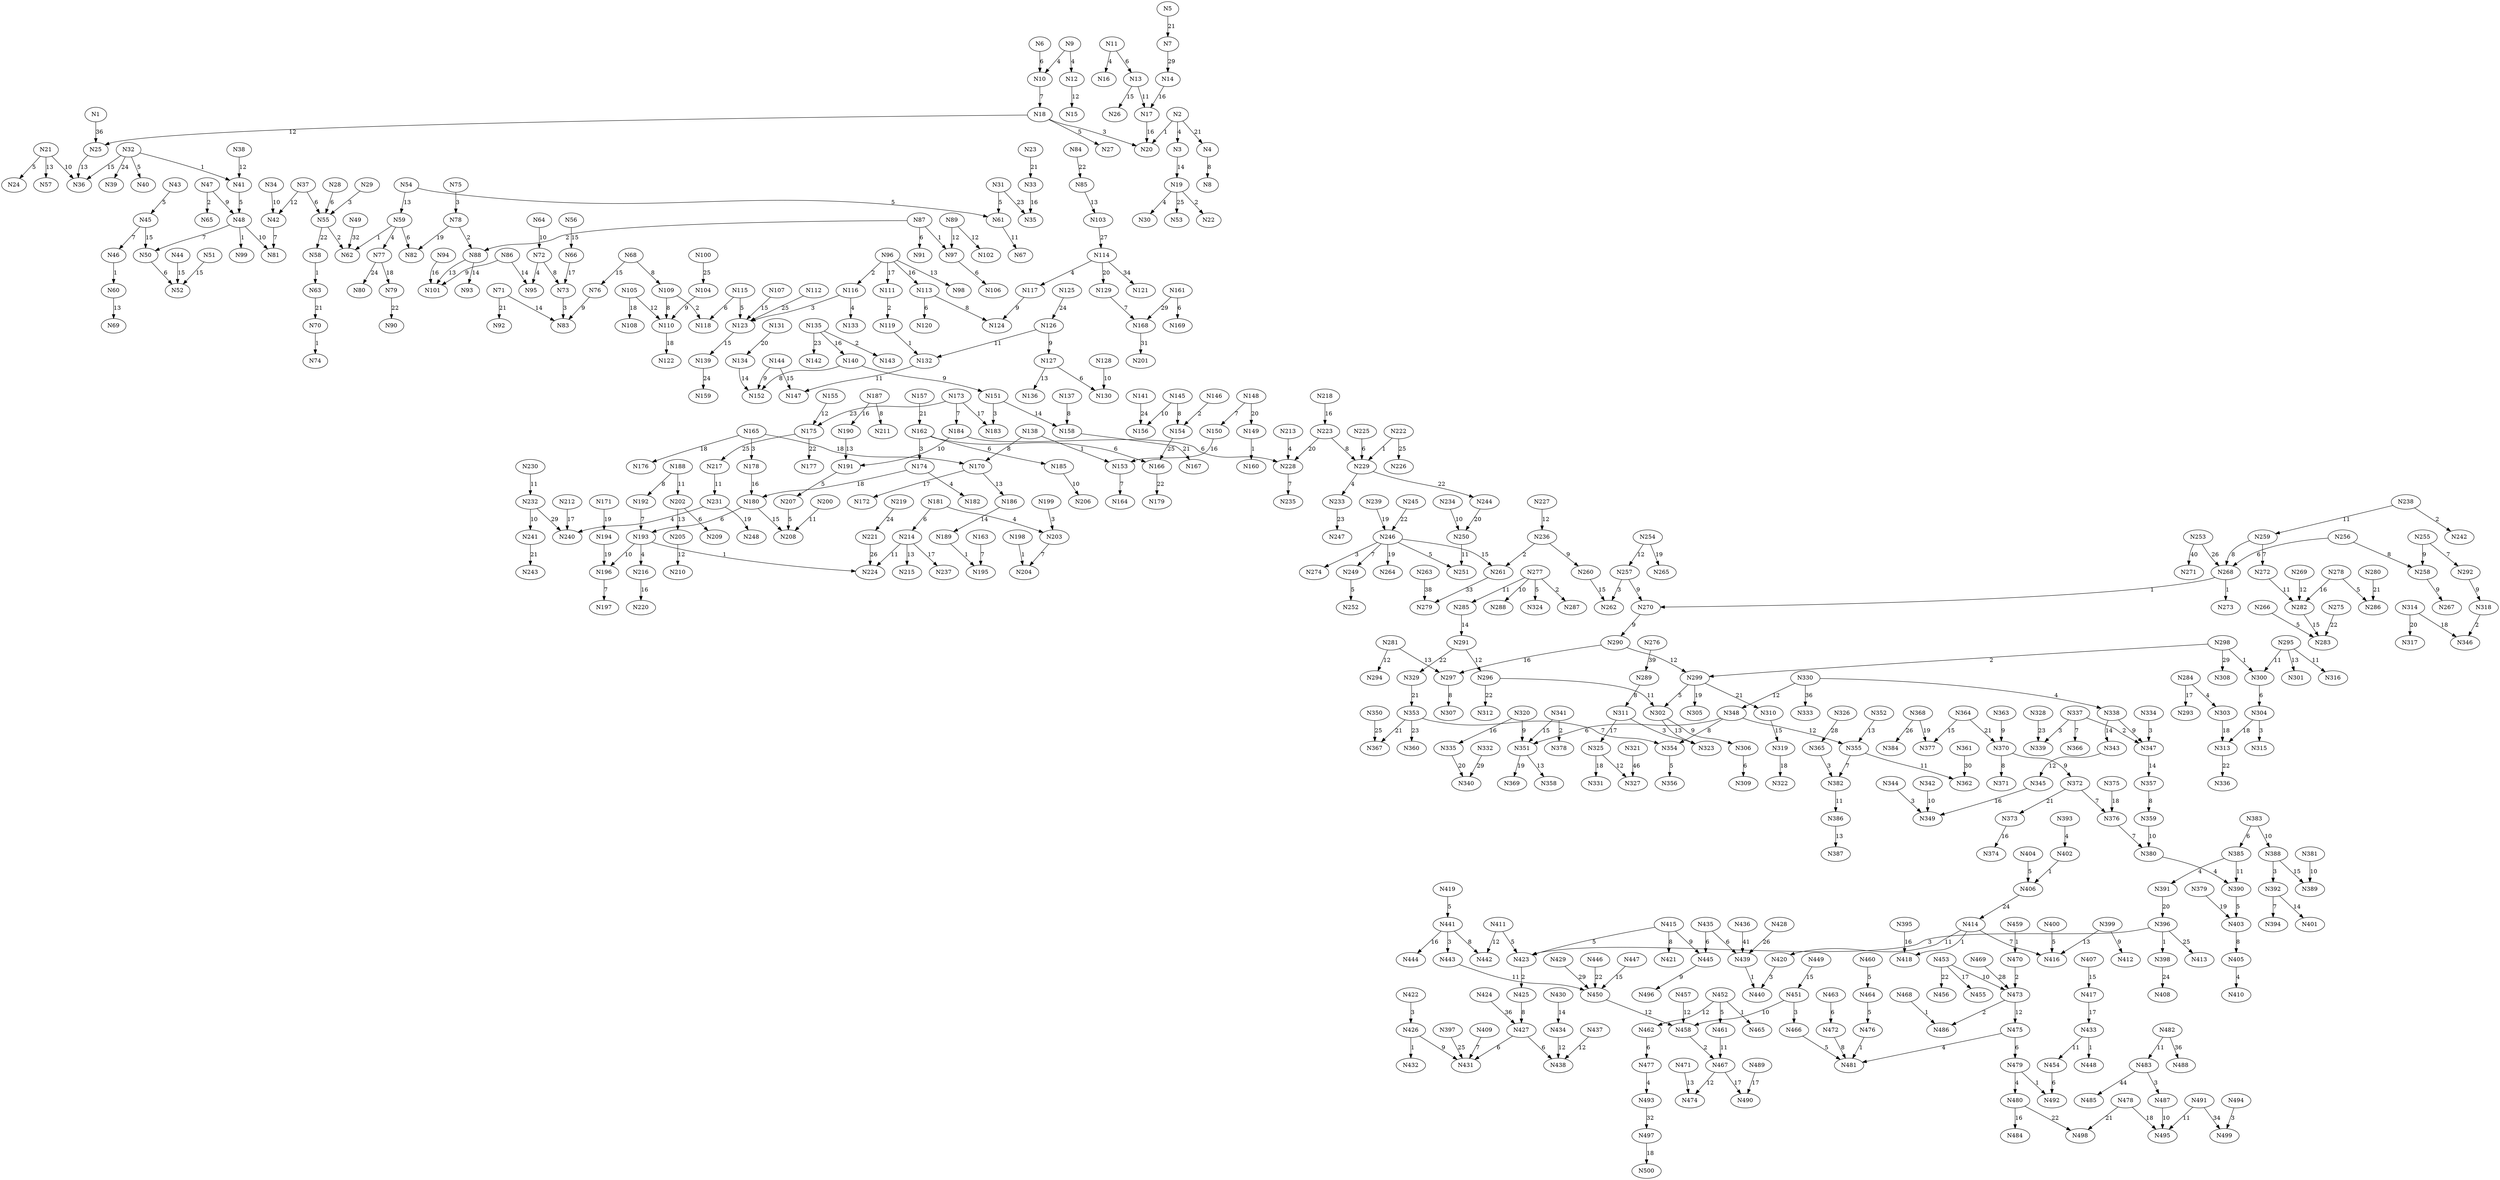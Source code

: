 digraph Grafo {
    1[label="N1"];
    2[label="N2"];
    3[label="N3"];
    4[label="N4"];
    5[label="N5"];
    6[label="N6"];
    7[label="N7"];
    8[label="N8"];
    9[label="N9"];
    10[label="N10"];
    11[label="N11"];
    12[label="N12"];
    13[label="N13"];
    14[label="N14"];
    15[label="N15"];
    16[label="N16"];
    17[label="N17"];
    18[label="N18"];
    19[label="N19"];
    20[label="N20"];
    21[label="N21"];
    22[label="N22"];
    23[label="N23"];
    24[label="N24"];
    25[label="N25"];
    26[label="N26"];
    27[label="N27"];
    28[label="N28"];
    29[label="N29"];
    30[label="N30"];
    31[label="N31"];
    32[label="N32"];
    33[label="N33"];
    34[label="N34"];
    35[label="N35"];
    36[label="N36"];
    37[label="N37"];
    38[label="N38"];
    39[label="N39"];
    40[label="N40"];
    41[label="N41"];
    42[label="N42"];
    43[label="N43"];
    44[label="N44"];
    45[label="N45"];
    46[label="N46"];
    47[label="N47"];
    48[label="N48"];
    49[label="N49"];
    50[label="N50"];
    51[label="N51"];
    52[label="N52"];
    53[label="N53"];
    54[label="N54"];
    55[label="N55"];
    56[label="N56"];
    57[label="N57"];
    58[label="N58"];
    59[label="N59"];
    60[label="N60"];
    61[label="N61"];
    62[label="N62"];
    63[label="N63"];
    64[label="N64"];
    65[label="N65"];
    66[label="N66"];
    67[label="N67"];
    68[label="N68"];
    69[label="N69"];
    70[label="N70"];
    71[label="N71"];
    72[label="N72"];
    73[label="N73"];
    74[label="N74"];
    75[label="N75"];
    76[label="N76"];
    77[label="N77"];
    78[label="N78"];
    79[label="N79"];
    80[label="N80"];
    81[label="N81"];
    82[label="N82"];
    83[label="N83"];
    84[label="N84"];
    85[label="N85"];
    86[label="N86"];
    87[label="N87"];
    88[label="N88"];
    89[label="N89"];
    90[label="N90"];
    91[label="N91"];
    92[label="N92"];
    93[label="N93"];
    94[label="N94"];
    95[label="N95"];
    96[label="N96"];
    97[label="N97"];
    98[label="N98"];
    99[label="N99"];
    100[label="N100"];
    101[label="N101"];
    102[label="N102"];
    103[label="N103"];
    104[label="N104"];
    105[label="N105"];
    106[label="N106"];
    107[label="N107"];
    108[label="N108"];
    109[label="N109"];
    110[label="N110"];
    111[label="N111"];
    112[label="N112"];
    113[label="N113"];
    114[label="N114"];
    115[label="N115"];
    116[label="N116"];
    117[label="N117"];
    118[label="N118"];
    119[label="N119"];
    120[label="N120"];
    121[label="N121"];
    122[label="N122"];
    123[label="N123"];
    124[label="N124"];
    125[label="N125"];
    126[label="N126"];
    127[label="N127"];
    128[label="N128"];
    129[label="N129"];
    130[label="N130"];
    131[label="N131"];
    132[label="N132"];
    133[label="N133"];
    134[label="N134"];
    135[label="N135"];
    136[label="N136"];
    137[label="N137"];
    138[label="N138"];
    139[label="N139"];
    140[label="N140"];
    141[label="N141"];
    142[label="N142"];
    143[label="N143"];
    144[label="N144"];
    145[label="N145"];
    146[label="N146"];
    147[label="N147"];
    148[label="N148"];
    149[label="N149"];
    150[label="N150"];
    151[label="N151"];
    152[label="N152"];
    153[label="N153"];
    154[label="N154"];
    155[label="N155"];
    156[label="N156"];
    157[label="N157"];
    158[label="N158"];
    159[label="N159"];
    160[label="N160"];
    161[label="N161"];
    162[label="N162"];
    163[label="N163"];
    164[label="N164"];
    165[label="N165"];
    166[label="N166"];
    167[label="N167"];
    168[label="N168"];
    169[label="N169"];
    170[label="N170"];
    171[label="N171"];
    172[label="N172"];
    173[label="N173"];
    174[label="N174"];
    175[label="N175"];
    176[label="N176"];
    177[label="N177"];
    178[label="N178"];
    179[label="N179"];
    180[label="N180"];
    181[label="N181"];
    182[label="N182"];
    183[label="N183"];
    184[label="N184"];
    185[label="N185"];
    186[label="N186"];
    187[label="N187"];
    188[label="N188"];
    189[label="N189"];
    190[label="N190"];
    191[label="N191"];
    192[label="N192"];
    193[label="N193"];
    194[label="N194"];
    195[label="N195"];
    196[label="N196"];
    197[label="N197"];
    198[label="N198"];
    199[label="N199"];
    200[label="N200"];
    201[label="N201"];
    202[label="N202"];
    203[label="N203"];
    204[label="N204"];
    205[label="N205"];
    206[label="N206"];
    207[label="N207"];
    208[label="N208"];
    209[label="N209"];
    210[label="N210"];
    211[label="N211"];
    212[label="N212"];
    213[label="N213"];
    214[label="N214"];
    215[label="N215"];
    216[label="N216"];
    217[label="N217"];
    218[label="N218"];
    219[label="N219"];
    220[label="N220"];
    221[label="N221"];
    222[label="N222"];
    223[label="N223"];
    224[label="N224"];
    225[label="N225"];
    226[label="N226"];
    227[label="N227"];
    228[label="N228"];
    229[label="N229"];
    230[label="N230"];
    231[label="N231"];
    232[label="N232"];
    233[label="N233"];
    234[label="N234"];
    235[label="N235"];
    236[label="N236"];
    237[label="N237"];
    238[label="N238"];
    239[label="N239"];
    240[label="N240"];
    241[label="N241"];
    242[label="N242"];
    243[label="N243"];
    244[label="N244"];
    245[label="N245"];
    246[label="N246"];
    247[label="N247"];
    248[label="N248"];
    249[label="N249"];
    250[label="N250"];
    251[label="N251"];
    252[label="N252"];
    253[label="N253"];
    254[label="N254"];
    255[label="N255"];
    256[label="N256"];
    257[label="N257"];
    258[label="N258"];
    259[label="N259"];
    260[label="N260"];
    261[label="N261"];
    262[label="N262"];
    263[label="N263"];
    264[label="N264"];
    265[label="N265"];
    266[label="N266"];
    267[label="N267"];
    268[label="N268"];
    269[label="N269"];
    270[label="N270"];
    271[label="N271"];
    272[label="N272"];
    273[label="N273"];
    274[label="N274"];
    275[label="N275"];
    276[label="N276"];
    277[label="N277"];
    278[label="N278"];
    279[label="N279"];
    280[label="N280"];
    281[label="N281"];
    282[label="N282"];
    283[label="N283"];
    284[label="N284"];
    285[label="N285"];
    286[label="N286"];
    287[label="N287"];
    288[label="N288"];
    289[label="N289"];
    290[label="N290"];
    291[label="N291"];
    292[label="N292"];
    293[label="N293"];
    294[label="N294"];
    295[label="N295"];
    296[label="N296"];
    297[label="N297"];
    298[label="N298"];
    299[label="N299"];
    300[label="N300"];
    301[label="N301"];
    302[label="N302"];
    303[label="N303"];
    304[label="N304"];
    305[label="N305"];
    306[label="N306"];
    307[label="N307"];
    308[label="N308"];
    309[label="N309"];
    310[label="N310"];
    311[label="N311"];
    312[label="N312"];
    313[label="N313"];
    314[label="N314"];
    315[label="N315"];
    316[label="N316"];
    317[label="N317"];
    318[label="N318"];
    319[label="N319"];
    320[label="N320"];
    321[label="N321"];
    322[label="N322"];
    323[label="N323"];
    324[label="N324"];
    325[label="N325"];
    326[label="N326"];
    327[label="N327"];
    328[label="N328"];
    329[label="N329"];
    330[label="N330"];
    331[label="N331"];
    332[label="N332"];
    333[label="N333"];
    334[label="N334"];
    335[label="N335"];
    336[label="N336"];
    337[label="N337"];
    338[label="N338"];
    339[label="N339"];
    340[label="N340"];
    341[label="N341"];
    342[label="N342"];
    343[label="N343"];
    344[label="N344"];
    345[label="N345"];
    346[label="N346"];
    347[label="N347"];
    348[label="N348"];
    349[label="N349"];
    350[label="N350"];
    351[label="N351"];
    352[label="N352"];
    353[label="N353"];
    354[label="N354"];
    355[label="N355"];
    356[label="N356"];
    357[label="N357"];
    358[label="N358"];
    359[label="N359"];
    360[label="N360"];
    361[label="N361"];
    362[label="N362"];
    363[label="N363"];
    364[label="N364"];
    365[label="N365"];
    366[label="N366"];
    367[label="N367"];
    368[label="N368"];
    369[label="N369"];
    370[label="N370"];
    371[label="N371"];
    372[label="N372"];
    373[label="N373"];
    374[label="N374"];
    375[label="N375"];
    376[label="N376"];
    377[label="N377"];
    378[label="N378"];
    379[label="N379"];
    380[label="N380"];
    381[label="N381"];
    382[label="N382"];
    383[label="N383"];
    384[label="N384"];
    385[label="N385"];
    386[label="N386"];
    387[label="N387"];
    388[label="N388"];
    389[label="N389"];
    390[label="N390"];
    391[label="N391"];
    392[label="N392"];
    393[label="N393"];
    394[label="N394"];
    395[label="N395"];
    396[label="N396"];
    397[label="N397"];
    398[label="N398"];
    399[label="N399"];
    400[label="N400"];
    401[label="N401"];
    402[label="N402"];
    403[label="N403"];
    404[label="N404"];
    405[label="N405"];
    406[label="N406"];
    407[label="N407"];
    408[label="N408"];
    409[label="N409"];
    410[label="N410"];
    411[label="N411"];
    412[label="N412"];
    413[label="N413"];
    414[label="N414"];
    415[label="N415"];
    416[label="N416"];
    417[label="N417"];
    418[label="N418"];
    419[label="N419"];
    420[label="N420"];
    421[label="N421"];
    422[label="N422"];
    423[label="N423"];
    424[label="N424"];
    425[label="N425"];
    426[label="N426"];
    427[label="N427"];
    428[label="N428"];
    429[label="N429"];
    430[label="N430"];
    431[label="N431"];
    432[label="N432"];
    433[label="N433"];
    434[label="N434"];
    435[label="N435"];
    436[label="N436"];
    437[label="N437"];
    438[label="N438"];
    439[label="N439"];
    440[label="N440"];
    441[label="N441"];
    442[label="N442"];
    443[label="N443"];
    444[label="N444"];
    445[label="N445"];
    446[label="N446"];
    447[label="N447"];
    448[label="N448"];
    449[label="N449"];
    450[label="N450"];
    451[label="N451"];
    452[label="N452"];
    453[label="N453"];
    454[label="N454"];
    455[label="N455"];
    456[label="N456"];
    457[label="N457"];
    458[label="N458"];
    459[label="N459"];
    460[label="N460"];
    461[label="N461"];
    462[label="N462"];
    463[label="N463"];
    464[label="N464"];
    465[label="N465"];
    466[label="N466"];
    467[label="N467"];
    468[label="N468"];
    469[label="N469"];
    470[label="N470"];
    471[label="N471"];
    472[label="N472"];
    473[label="N473"];
    474[label="N474"];
    475[label="N475"];
    476[label="N476"];
    477[label="N477"];
    478[label="N478"];
    479[label="N479"];
    480[label="N480"];
    481[label="N481"];
    482[label="N482"];
    483[label="N483"];
    484[label="N484"];
    485[label="N485"];
    486[label="N486"];
    487[label="N487"];
    488[label="N488"];
    489[label="N489"];
    490[label="N490"];
    491[label="N491"];
    492[label="N492"];
    493[label="N493"];
    494[label="N494"];
    495[label="N495"];
    496[label="N496"];
    497[label="N497"];
    498[label="N498"];
    499[label="N499"];
    500[label="N500"];
    1 -> 25[label="36"];
    18 -> 25[label="12"];
    18 -> 20[label="3"];
    2 -> 20[label="1"];
    2 -> 3[label="4"];
    18 -> 27[label="5"];
    10 -> 18[label="7"];
    9 -> 10[label="4"];
    9 -> 12[label="4"];
    6 -> 10[label="6"];
    12 -> 15[label="12"];
    25 -> 36[label="13"];
    21 -> 36[label="10"];
    21 -> 24[label="5"];
    21 -> 57[label="13"];
    3 -> 19[label="14"];
    19 -> 22[label="2"];
    19 -> 30[label="4"];
    32 -> 36[label="15"];
    32 -> 41[label="1"];
    32 -> 40[label="5"];
    41 -> 48[label="5"];
    48 -> 99[label="1"];
    48 -> 50[label="7"];
    50 -> 52[label="6"];
    47 -> 48[label="9"];
    47 -> 65[label="2"];
    48 -> 81[label="10"];
    42 -> 81[label="7"];
    34 -> 42[label="10"];
    37 -> 42[label="12"];
    37 -> 55[label="6"];
    55 -> 62[label="2"];
    59 -> 62[label="1"];
    29 -> 55[label="3"];
    59 -> 77[label="4"];
    28 -> 55[label="6"];
    59 -> 82[label="6"];
    38 -> 41[label="12"];
    54 -> 59[label="13"];
    54 -> 61[label="5"];
    31 -> 61[label="5"];
    61 -> 67[label="11"];
    44 -> 52[label="15"];
    45 -> 50[label="15"];
    43 -> 45[label="5"];
    45 -> 46[label="7"];
    46 -> 60[label="1"];
    60 -> 69[label="13"];
    51 -> 52[label="15"];
    17 -> 20[label="16"];
    13 -> 17[label="11"];
    11 -> 13[label="6"];
    11 -> 16[label="4"];
    13 -> 26[label="15"];
    14 -> 17[label="16"];
    77 -> 79[label="18"];
    78 -> 82[label="19"];
    78 -> 88[label="2"];
    87 -> 88[label="2"];
    87 -> 97[label="1"];
    75 -> 78[label="3"];
    87 -> 91[label="6"];
    97 -> 106[label="6"];
    89 -> 97[label="12"];
    89 -> 102[label="12"];
    88 -> 101[label="13"];
    86 -> 101[label="9"];
    86 -> 95[label="14"];
    72 -> 95[label="4"];
    72 -> 73[label="8"];
    73 -> 83[label="3"];
    76 -> 83[label="9"];
    64 -> 72[label="10"];
    71 -> 83[label="14"];
    88 -> 93[label="14"];
    68 -> 76[label="15"];
    68 -> 109[label="8"];
    109 -> 118[label="2"];
    115 -> 118[label="6"];
    115 -> 123[label="5"];
    116 -> 123[label="3"];
    96 -> 116[label="2"];
    116 -> 133[label="4"];
    109 -> 110[label="8"];
    104 -> 110[label="9"];
    105 -> 110[label="12"];
    96 -> 98[label="13"];
    107 -> 123[label="15"];
    123 -> 139[label="15"];
    94 -> 101[label="16"];
    96 -> 113[label="16"];
    113 -> 120[label="6"];
    113 -> 124[label="8"];
    117 -> 124[label="9"];
    114 -> 117[label="4"];
    66 -> 73[label="17"];
    56 -> 66[label="15"];
    96 -> 111[label="17"];
    111 -> 119[label="2"];
    119 -> 132[label="1"];
    126 -> 132[label="11"];
    126 -> 127[label="9"];
    127 -> 130[label="6"];
    128 -> 130[label="10"];
    132 -> 147[label="11"];
    127 -> 136[label="13"];
    144 -> 147[label="15"];
    144 -> 152[label="9"];
    140 -> 152[label="8"];
    140 -> 151[label="9"];
    151 -> 183[label="3"];
    134 -> 152[label="14"];
    151 -> 158[label="14"];
    137 -> 158[label="8"];
    135 -> 140[label="16"];
    135 -> 143[label="2"];
    173 -> 183[label="17"];
    173 -> 184[label="7"];
    184 -> 228[label="6"];
    213 -> 228[label="4"];
    228 -> 235[label="7"];
    184 -> 191[label="10"];
    191 -> 207[label="5"];
    207 -> 208[label="5"];
    200 -> 208[label="11"];
    190 -> 191[label="13"];
    180 -> 208[label="15"];
    180 -> 193[label="6"];
    193 -> 224[label="1"];
    193 -> 216[label="4"];
    192 -> 193[label="7"];
    188 -> 192[label="8"];
    193 -> 196[label="10"];
    196 -> 197[label="7"];
    188 -> 202[label="11"];
    202 -> 209[label="6"];
    214 -> 224[label="11"];
    181 -> 214[label="6"];
    181 -> 203[label="4"];
    199 -> 203[label="3"];
    203 -> 204[label="7"];
    198 -> 204[label="1"];
    202 -> 205[label="13"];
    205 -> 210[label="12"];
    214 -> 215[label="13"];
    178 -> 180[label="16"];
    165 -> 178[label="3"];
    187 -> 190[label="16"];
    187 -> 211[label="8"];
    216 -> 220[label="16"];
    214 -> 237[label="17"];
    105 -> 108[label="18"];
    110 -> 122[label="18"];
    165 -> 170[label="18"];
    138 -> 170[label="8"];
    138 -> 153[label="1"];
    153 -> 164[label="7"];
    170 -> 186[label="13"];
    186 -> 189[label="14"];
    189 -> 195[label="1"];
    163 -> 195[label="7"];
    150 -> 153[label="16"];
    148 -> 150[label="7"];
    170 -> 172[label="17"];
    165 -> 176[label="18"];
    174 -> 180[label="18"];
    162 -> 174[label="3"];
    174 -> 182[label="4"];
    162 -> 166[label="6"];
    162 -> 185[label="6"];
    185 -> 206[label="10"];
    194 -> 196[label="19"];
    171 -> 194[label="19"];
    114 -> 129[label="20"];
    129 -> 168[label="7"];
    131 -> 134[label="20"];
    148 -> 149[label="20"];
    149 -> 160[label="1"];
    223 -> 228[label="20"];
    223 -> 229[label="8"];
    222 -> 229[label="1"];
    229 -> 233[label="4"];
    225 -> 229[label="6"];
    218 -> 223[label="16"];
    2 -> 4[label="21"];
    4 -> 8[label="8"];
    71 -> 92[label="21"];
    157 -> 162[label="21"];
    158 -> 167[label="21"];
    55 -> 58[label="22"];
    58 -> 63[label="1"];
    63 -> 70[label="21"];
    70 -> 74[label="1"];
    79 -> 90[label="22"];
    166 -> 179[label="22"];
    229 -> 244[label="22"];
    244 -> 250[label="20"];
    234 -> 250[label="10"];
    250 -> 251[label="11"];
    246 -> 251[label="5"];
    246 -> 274[label="3"];
    246 -> 249[label="7"];
    249 -> 252[label="5"];
    246 -> 261[label="15"];
    236 -> 261[label="2"];
    236 -> 260[label="9"];
    227 -> 236[label="12"];
    260 -> 262[label="15"];
    257 -> 262[label="3"];
    257 -> 270[label="9"];
    268 -> 270[label="1"];
    268 -> 273[label="1"];
    256 -> 268[label="6"];
    256 -> 258[label="8"];
    259 -> 268[label="8"];
    259 -> 272[label="7"];
    255 -> 258[label="9"];
    255 -> 292[label="7"];
    258 -> 267[label="9"];
    270 -> 290[label="9"];
    292 -> 318[label="9"];
    318 -> 346[label="2"];
    238 -> 259[label="11"];
    238 -> 242[label="2"];
    272 -> 282[label="11"];
    254 -> 257[label="12"];
    269 -> 282[label="12"];
    290 -> 299[label="12"];
    298 -> 299[label="2"];
    298 -> 300[label="1"];
    299 -> 302[label="5"];
    300 -> 304[label="6"];
    304 -> 315[label="3"];
    302 -> 306[label="9"];
    306 -> 309[label="6"];
    295 -> 300[label="11"];
    295 -> 316[label="11"];
    296 -> 302[label="11"];
    291 -> 296[label="12"];
    295 -> 301[label="13"];
    302 -> 323[label="13"];
    311 -> 323[label="3"];
    289 -> 311[label="8"];
    285 -> 291[label="14"];
    277 -> 285[label="11"];
    277 -> 287[label="2"];
    277 -> 324[label="5"];
    277 -> 288[label="10"];
    282 -> 283[label="15"];
    266 -> 283[label="5"];
    278 -> 282[label="16"];
    278 -> 286[label="5"];
    290 -> 297[label="16"];
    297 -> 307[label="8"];
    281 -> 297[label="13"];
    281 -> 294[label="12"];
    311 -> 325[label="17"];
    325 -> 327[label="12"];
    304 -> 313[label="18"];
    303 -> 313[label="18"];
    284 -> 303[label="4"];
    284 -> 293[label="17"];
    314 -> 346[label="18"];
    325 -> 331[label="18"];
    239 -> 246[label="19"];
    246 -> 264[label="19"];
    254 -> 265[label="19"];
    299 -> 305[label="19"];
    314 -> 317[label="20"];
    280 -> 286[label="21"];
    299 -> 310[label="21"];
    310 -> 319[label="15"];
    319 -> 322[label="18"];
    245 -> 246[label="22"];
    275 -> 283[label="22"];
    291 -> 329[label="22"];
    329 -> 353[label="21"];
    353 -> 354[label="7"];
    354 -> 356[label="5"];
    348 -> 354[label="8"];
    348 -> 351[label="6"];
    320 -> 351[label="9"];
    330 -> 348[label="12"];
    330 -> 338[label="4"];
    338 -> 347[label="9"];
    337 -> 347[label="2"];
    334 -> 347[label="3"];
    337 -> 339[label="3"];
    337 -> 366[label="7"];
    348 -> 355[label="12"];
    355 -> 382[label="7"];
    365 -> 382[label="3"];
    355 -> 362[label="11"];
    382 -> 386[label="11"];
    351 -> 358[label="13"];
    352 -> 355[label="13"];
    386 -> 387[label="13"];
    338 -> 343[label="14"];
    343 -> 345[label="12"];
    347 -> 357[label="14"];
    357 -> 359[label="8"];
    359 -> 380[label="10"];
    380 -> 390[label="4"];
    390 -> 403[label="5"];
    376 -> 380[label="7"];
    372 -> 376[label="7"];
    403 -> 405[label="8"];
    405 -> 410[label="4"];
    370 -> 372[label="9"];
    370 -> 371[label="8"];
    363 -> 370[label="9"];
    385 -> 390[label="11"];
    385 -> 391[label="4"];
    383 -> 385[label="6"];
    383 -> 388[label="10"];
    388 -> 392[label="3"];
    392 -> 394[label="7"];
    392 -> 401[label="14"];
    341 -> 351[label="15"];
    341 -> 378[label="2"];
    388 -> 389[label="15"];
    381 -> 389[label="10"];
    320 -> 335[label="16"];
    345 -> 349[label="16"];
    344 -> 349[label="3"];
    342 -> 349[label="10"];
    375 -> 376[label="18"];
    351 -> 369[label="19"];
    379 -> 403[label="19"];
    335 -> 340[label="20"];
    391 -> 396[label="20"];
    396 -> 398[label="1"];
    396 -> 423[label="3"];
    423 -> 425[label="2"];
    411 -> 423[label="5"];
    415 -> 423[label="5"];
    415 -> 421[label="8"];
    425 -> 427[label="8"];
    427 -> 431[label="6"];
    427 -> 438[label="6"];
    409 -> 431[label="7"];
    415 -> 445[label="9"];
    435 -> 445[label="6"];
    435 -> 439[label="6"];
    439 -> 440[label="1"];
    420 -> 440[label="3"];
    426 -> 431[label="9"];
    426 -> 432[label="1"];
    422 -> 426[label="3"];
    445 -> 496[label="9"];
    414 -> 420[label="11"];
    414 -> 418[label="1"];
    414 -> 416[label="7"];
    400 -> 416[label="5"];
    411 -> 442[label="12"];
    441 -> 442[label="8"];
    441 -> 443[label="3"];
    419 -> 441[label="5"];
    443 -> 450[label="11"];
    434 -> 438[label="12"];
    437 -> 438[label="12"];
    450 -> 458[label="12"];
    458 -> 467[label="2"];
    451 -> 458[label="10"];
    451 -> 466[label="3"];
    466 -> 481[label="5"];
    476 -> 481[label="1"];
    475 -> 481[label="4"];
    464 -> 476[label="5"];
    460 -> 464[label="5"];
    475 -> 479[label="6"];
    479 -> 492[label="1"];
    479 -> 480[label="4"];
    454 -> 492[label="6"];
    472 -> 481[label="8"];
    463 -> 472[label="6"];
    433 -> 454[label="11"];
    433 -> 448[label="1"];
    461 -> 467[label="11"];
    452 -> 461[label="5"];
    452 -> 465[label="1"];
    452 -> 462[label="12"];
    462 -> 477[label="6"];
    477 -> 493[label="4"];
    457 -> 458[label="12"];
    467 -> 474[label="12"];
    473 -> 475[label="12"];
    470 -> 473[label="2"];
    459 -> 470[label="1"];
    473 -> 486[label="2"];
    468 -> 486[label="1"];
    453 -> 473[label="10"];
    399 -> 416[label="13"];
    399 -> 412[label="9"];
    471 -> 474[label="13"];
    430 -> 434[label="14"];
    447 -> 450[label="15"];
    449 -> 451[label="15"];
    395 -> 418[label="16"];
    441 -> 444[label="16"];
    480 -> 484[label="16"];
    417 -> 433[label="17"];
    407 -> 417[label="15"];
    453 -> 455[label="17"];
    467 -> 490[label="17"];
    489 -> 490[label="17"];
    353 -> 367[label="21"];
    364 -> 370[label="21"];
    364 -> 377[label="15"];
    368 -> 377[label="19"];
    372 -> 373[label="21"];
    373 -> 374[label="16"];
    296 -> 312[label="22"];
    313 -> 336[label="22"];
    446 -> 450[label="22"];
    453 -> 456[label="22"];
    480 -> 498[label="22"];
    478 -> 498[label="21"];
    478 -> 495[label="18"];
    487 -> 495[label="10"];
    483 -> 487[label="3"];
    482 -> 483[label="11"];
    491 -> 495[label="11"];
    31 -> 35[label="23"];
    33 -> 35[label="16"];
    23 -> 33[label="21"];
    135 -> 142[label="23"];
    173 -> 175[label="23"];
    155 -> 175[label="12"];
    175 -> 177[label="22"];
    233 -> 247[label="23"];
    328 -> 339[label="23"];
    353 -> 360[label="23"];
    32 -> 39[label="24"];
    77 -> 80[label="24"];
    125 -> 126[label="24"];
    139 -> 159[label="24"];
    398 -> 408[label="24"];
    406 -> 414[label="24"];
    402 -> 406[label="1"];
    393 -> 402[label="4"];
    404 -> 406[label="5"];
    19 -> 53[label="25"];
    100 -> 104[label="25"];
    112 -> 123[label="25"];
    154 -> 166[label="25"];
    146 -> 154[label="2"];
    145 -> 154[label="8"];
    145 -> 156[label="10"];
    141 -> 156[label="24"];
    175 -> 217[label="25"];
    217 -> 231[label="11"];
    231 -> 240[label="4"];
    212 -> 240[label="17"];
    231 -> 248[label="19"];
    222 -> 226[label="25"];
    350 -> 367[label="25"];
    396 -> 413[label="25"];
    397 -> 431[label="25"];
    221 -> 224[label="26"];
    219 -> 221[label="24"];
    253 -> 268[label="26"];
    368 -> 384[label="26"];
    428 -> 439[label="26"];
    103 -> 114[label="27"];
    85 -> 103[label="13"];
    84 -> 85[label="22"];
    326 -> 365[label="28"];
    469 -> 473[label="28"];
    7 -> 14[label="29"];
    5 -> 7[label="21"];
    161 -> 168[label="29"];
    161 -> 169[label="6"];
    232 -> 240[label="29"];
    232 -> 241[label="10"];
    230 -> 232[label="11"];
    241 -> 243[label="21"];
    298 -> 308[label="29"];
    332 -> 340[label="29"];
    429 -> 450[label="29"];
    361 -> 362[label="30"];
    168 -> 201[label="31"];
    49 -> 62[label="32"];
    493 -> 497[label="32"];
    497 -> 500[label="18"];
    261 -> 279[label="33"];
    114 -> 121[label="34"];
    491 -> 499[label="34"];
    494 -> 499[label="3"];
    330 -> 333[label="36"];
    424 -> 427[label="36"];
    482 -> 488[label="36"];
    263 -> 279[label="38"];
    276 -> 289[label="39"];
    253 -> 271[label="40"];
    436 -> 439[label="41"];
    483 -> 485[label="44"];
    321 -> 327[label="46"];
}
